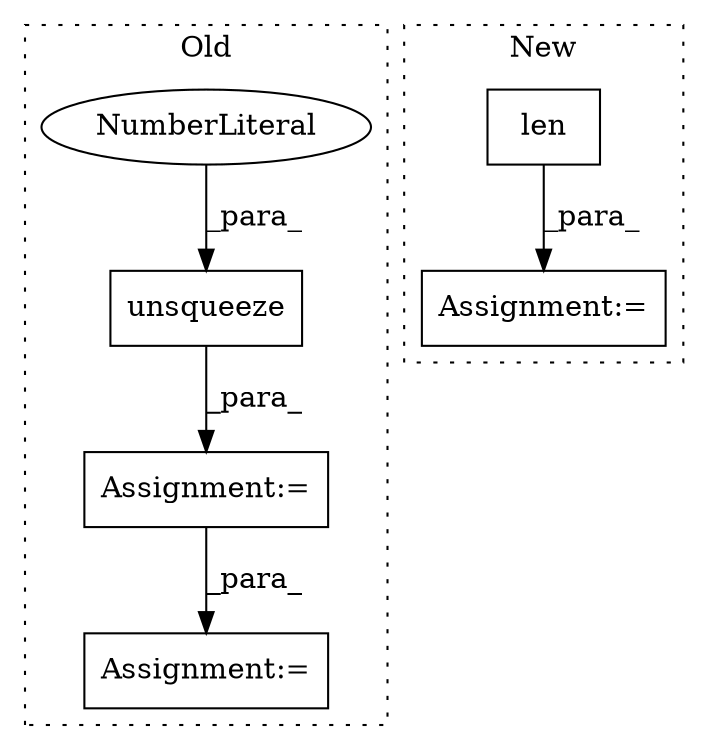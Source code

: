 digraph G {
subgraph cluster0 {
1 [label="unsqueeze" a="32" s="4872,4883" l="10,1" shape="box"];
3 [label="NumberLiteral" a="34" s="4882" l="1" shape="ellipse"];
4 [label="Assignment:=" a="7" s="4869" l="1" shape="box"];
5 [label="Assignment:=" a="7" s="4930" l="1" shape="box"];
label = "Old";
style="dotted";
}
subgraph cluster1 {
2 [label="len" a="32" s="5028,5037" l="4,1" shape="box"];
6 [label="Assignment:=" a="7" s="5200" l="1" shape="box"];
label = "New";
style="dotted";
}
1 -> 4 [label="_para_"];
2 -> 6 [label="_para_"];
3 -> 1 [label="_para_"];
4 -> 5 [label="_para_"];
}